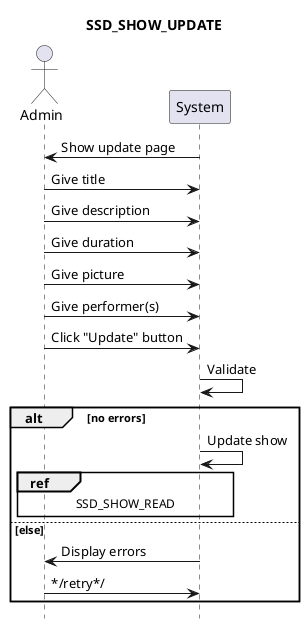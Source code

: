 @startuml SSD_SHOW_UPDATE

    title SSD_SHOW_UPDATE

    skinparam shadowing false
    hide footbox

    actor Admin as A
    participant System as S

    S -> A : Show update page
    
    A -> S : Give title
    A -> S : Give description
    A -> S : Give duration
    A -> S : Give picture
    A -> S : Give performer(s)
    A -> S : Click "Update" button
    S -> S : Validate

    alt no errors 
        
        S -> S : Update show
        ref over A,S : SSD_SHOW_READ

    else else

        S -> A : Display errors
        A -> S : */retry*/

    end

    

@enduml